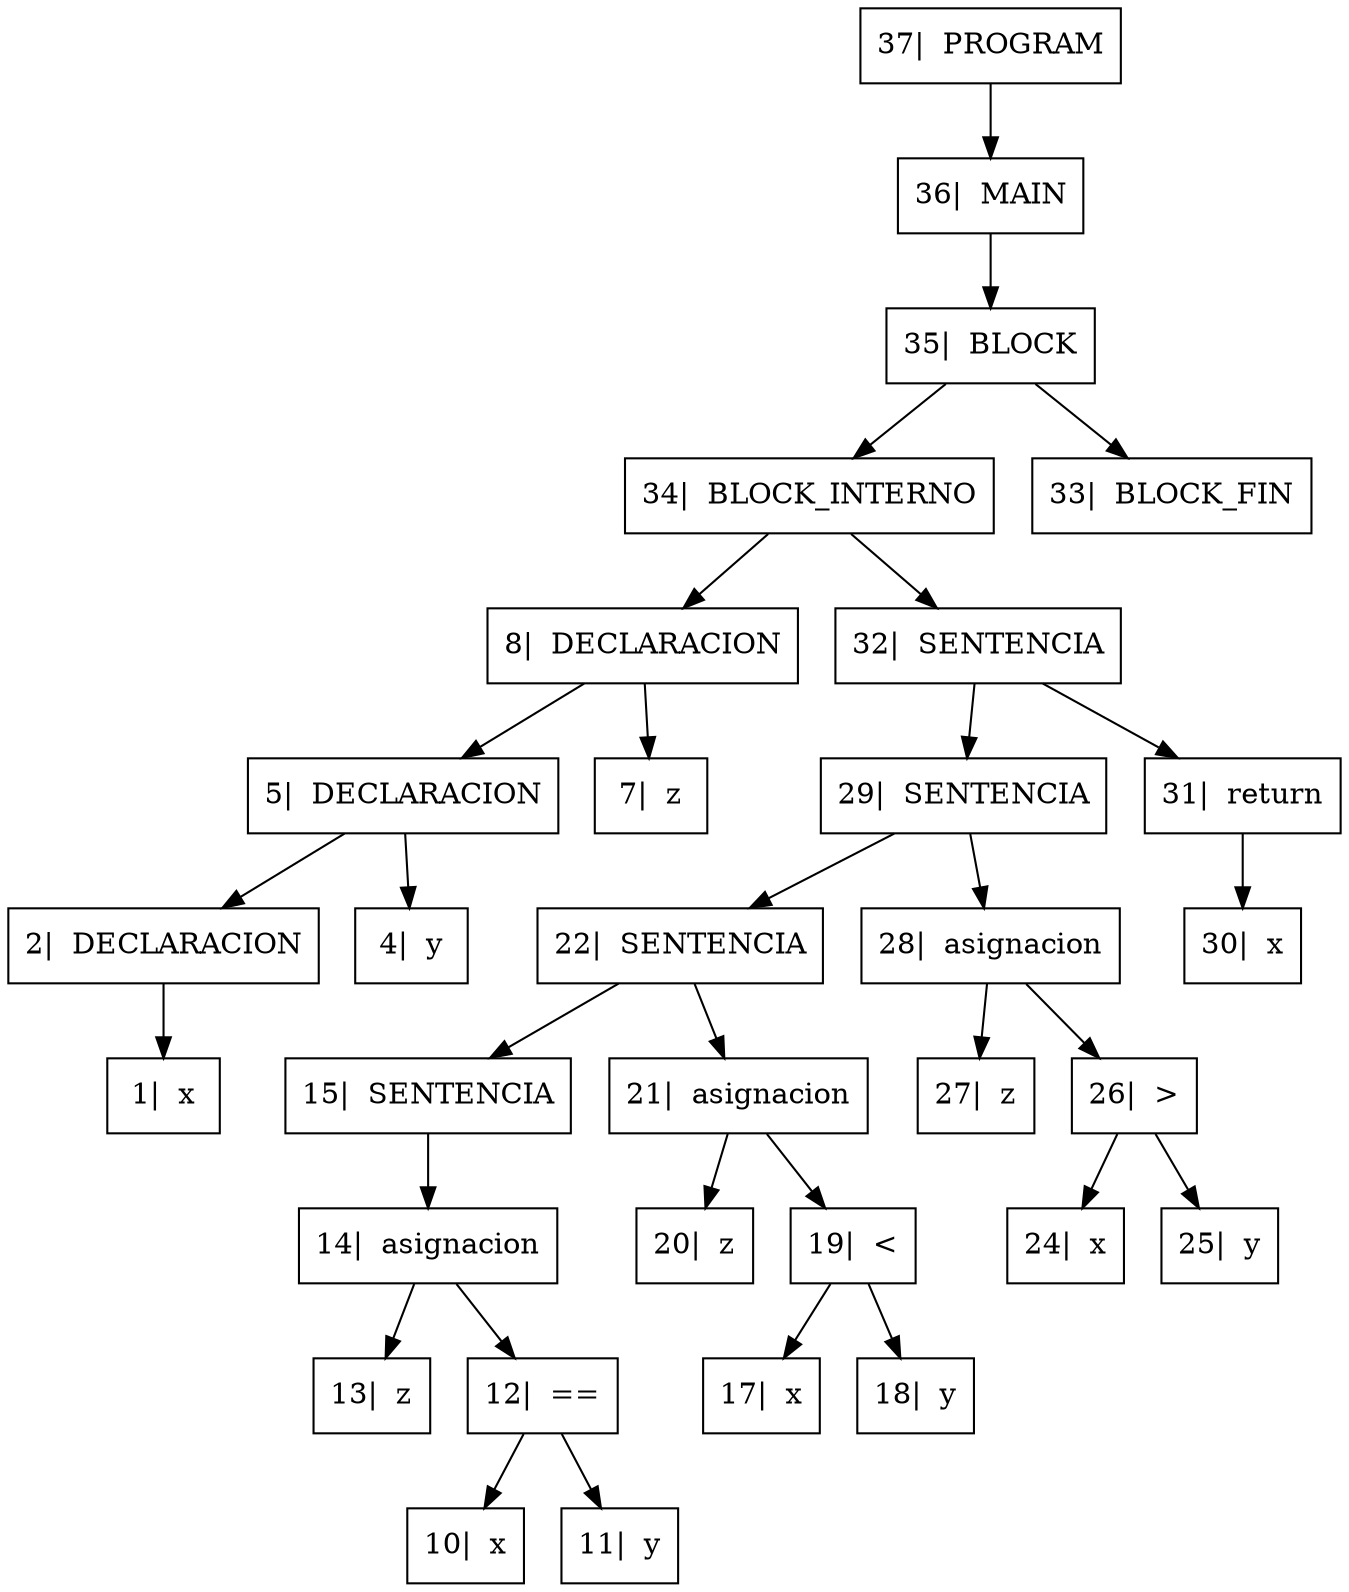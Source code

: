 digraph{

rankdir=TB;

node[shape=box];
"37|  PROGRAM" -> "36|  MAIN" ;
"36|  MAIN" -> "35|  BLOCK" ;
"35|  BLOCK" -> "34|  BLOCK_INTERNO", "33|  BLOCK_FIN";
"34|  BLOCK_INTERNO" -> "8|  DECLARACION", "32|  SENTENCIA";
"8|  DECLARACION" -> "5|  DECLARACION", "7|  z";
"5|  DECLARACION" -> "2|  DECLARACION", "4|  y";
"2|  DECLARACION" -> "1|  x" ;
"32|  SENTENCIA" -> "29|  SENTENCIA", "31|  return";
"29|  SENTENCIA" -> "22|  SENTENCIA", "28|  asignacion";
"22|  SENTENCIA" -> "15|  SENTENCIA", "21|  asignacion";
"15|  SENTENCIA" -> "14|  asignacion" ;
"14|  asignacion" -> "13|  z", "12|  ==";
"12|  ==" -> "10|  x", "11|  y";
"21|  asignacion" -> "20|  z", "19|  <";
"19|  <" -> "17|  x", "18|  y";
"28|  asignacion" -> "27|  z", "26|  >";
"26|  >" -> "24|  x", "25|  y";
"31|  return" -> "30|  x" ;
}

